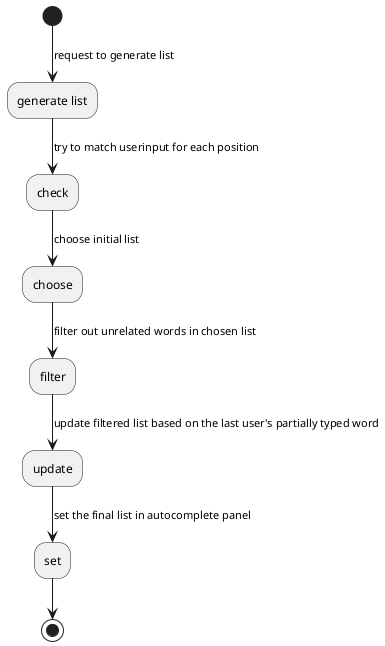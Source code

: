 @startuml

(*) --> [request to generate list] "generate list"
-->[try to match userinput for each position] "check"
-->[choose initial list] "choose"
-->[filter out unrelated words in chosen list] "filter"
-->[update filtered list based on the last user's partially typed word] "update"
-->[set the final list in autocomplete panel] "set"
--> (*)

@enduml